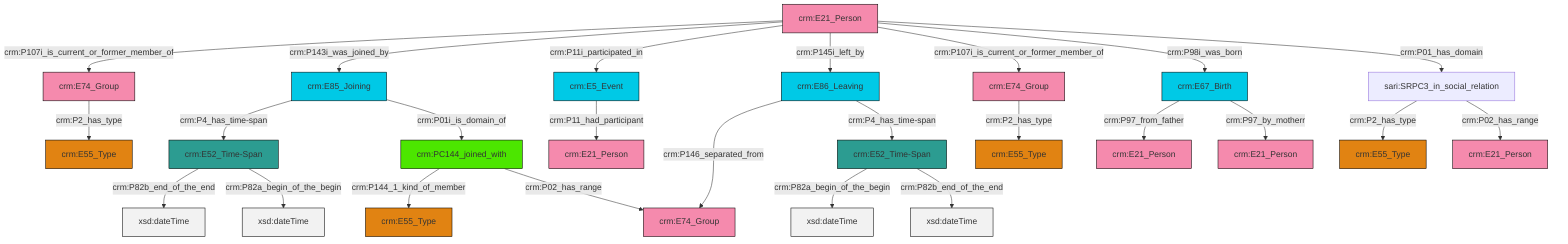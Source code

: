 graph TD
classDef Literal fill:#f2f2f2,stroke:#000000;
classDef CRM_Entity fill:#FFFFFF,stroke:#000000;
classDef Temporal_Entity fill:#00C9E6, stroke:#000000;
classDef Type fill:#E18312, stroke:#000000;
classDef Time-Span fill:#2C9C91, stroke:#000000;
classDef Appellation fill:#FFEB7F, stroke:#000000;
classDef Place fill:#008836, stroke:#000000;
classDef Persistent_Item fill:#B266B2, stroke:#000000;
classDef Conceptual_Object fill:#FFD700, stroke:#000000;
classDef Physical_Thing fill:#D2B48C, stroke:#000000;
classDef Actor fill:#f58aad, stroke:#000000;
classDef PC_Classes fill:#4ce600, stroke:#000000;
classDef Multi fill:#cccccc,stroke:#000000;

0["crm:E86_Leaving"]:::Temporal_Entity -->|crm:P146_separated_from| 1["crm:E74_Group"]:::Actor
4["crm:PC144_joined_with"]:::PC_Classes -->|crm:P144_1_kind_of_member| 5["crm:E55_Type"]:::Type
6["crm:E52_Time-Span"]:::Time-Span -->|crm:P82b_end_of_the_end| 7[xsd:dateTime]:::Literal
8["crm:E52_Time-Span"]:::Time-Span -->|crm:P82a_begin_of_the_begin| 9[xsd:dateTime]:::Literal
11["crm:E21_Person"]:::Actor -->|crm:P107i_is_current_or_former_member_of| 12["crm:E74_Group"]:::Actor
11["crm:E21_Person"]:::Actor -->|crm:P143i_was_joined_by| 17["crm:E85_Joining"]:::Temporal_Entity
17["crm:E85_Joining"]:::Temporal_Entity -->|crm:P4_has_time-span| 6["crm:E52_Time-Span"]:::Time-Span
11["crm:E21_Person"]:::Actor -->|crm:P11i_participated_in| 18["crm:E5_Event"]:::Temporal_Entity
19["crm:E74_Group"]:::Actor -->|crm:P2_has_type| 2["crm:E55_Type"]:::Type
11["crm:E21_Person"]:::Actor -->|crm:P145i_left_by| 0["crm:E86_Leaving"]:::Temporal_Entity
4["crm:PC144_joined_with"]:::PC_Classes -->|crm:P02_has_range| 1["crm:E74_Group"]:::Actor
11["crm:E21_Person"]:::Actor -->|crm:P107i_is_current_or_former_member_of| 19["crm:E74_Group"]:::Actor
6["crm:E52_Time-Span"]:::Time-Span -->|crm:P82a_begin_of_the_begin| 33[xsd:dateTime]:::Literal
8["crm:E52_Time-Span"]:::Time-Span -->|crm:P82b_end_of_the_end| 34[xsd:dateTime]:::Literal
35["sari:SRPC3_in_social_relation"]:::Default -->|crm:P2_has_type| 13["crm:E55_Type"]:::Type
31["crm:E67_Birth"]:::Temporal_Entity -->|crm:P97_from_father| 25["crm:E21_Person"]:::Actor
12["crm:E74_Group"]:::Actor -->|crm:P2_has_type| 28["crm:E55_Type"]:::Type
31["crm:E67_Birth"]:::Temporal_Entity -->|crm:P97_by_motherr| 23["crm:E21_Person"]:::Actor
11["crm:E21_Person"]:::Actor -->|crm:P98i_was_born| 31["crm:E67_Birth"]:::Temporal_Entity
17["crm:E85_Joining"]:::Temporal_Entity -->|crm:P01i_is_domain_of| 4["crm:PC144_joined_with"]:::PC_Classes
11["crm:E21_Person"]:::Actor -->|crm:P01_has_domain| 35["sari:SRPC3_in_social_relation"]:::Default
35["sari:SRPC3_in_social_relation"]:::Default -->|crm:P02_has_range| 43["crm:E21_Person"]:::Actor
18["crm:E5_Event"]:::Temporal_Entity -->|crm:P11_had_participant| 40["crm:E21_Person"]:::Actor
0["crm:E86_Leaving"]:::Temporal_Entity -->|crm:P4_has_time-span| 8["crm:E52_Time-Span"]:::Time-Span